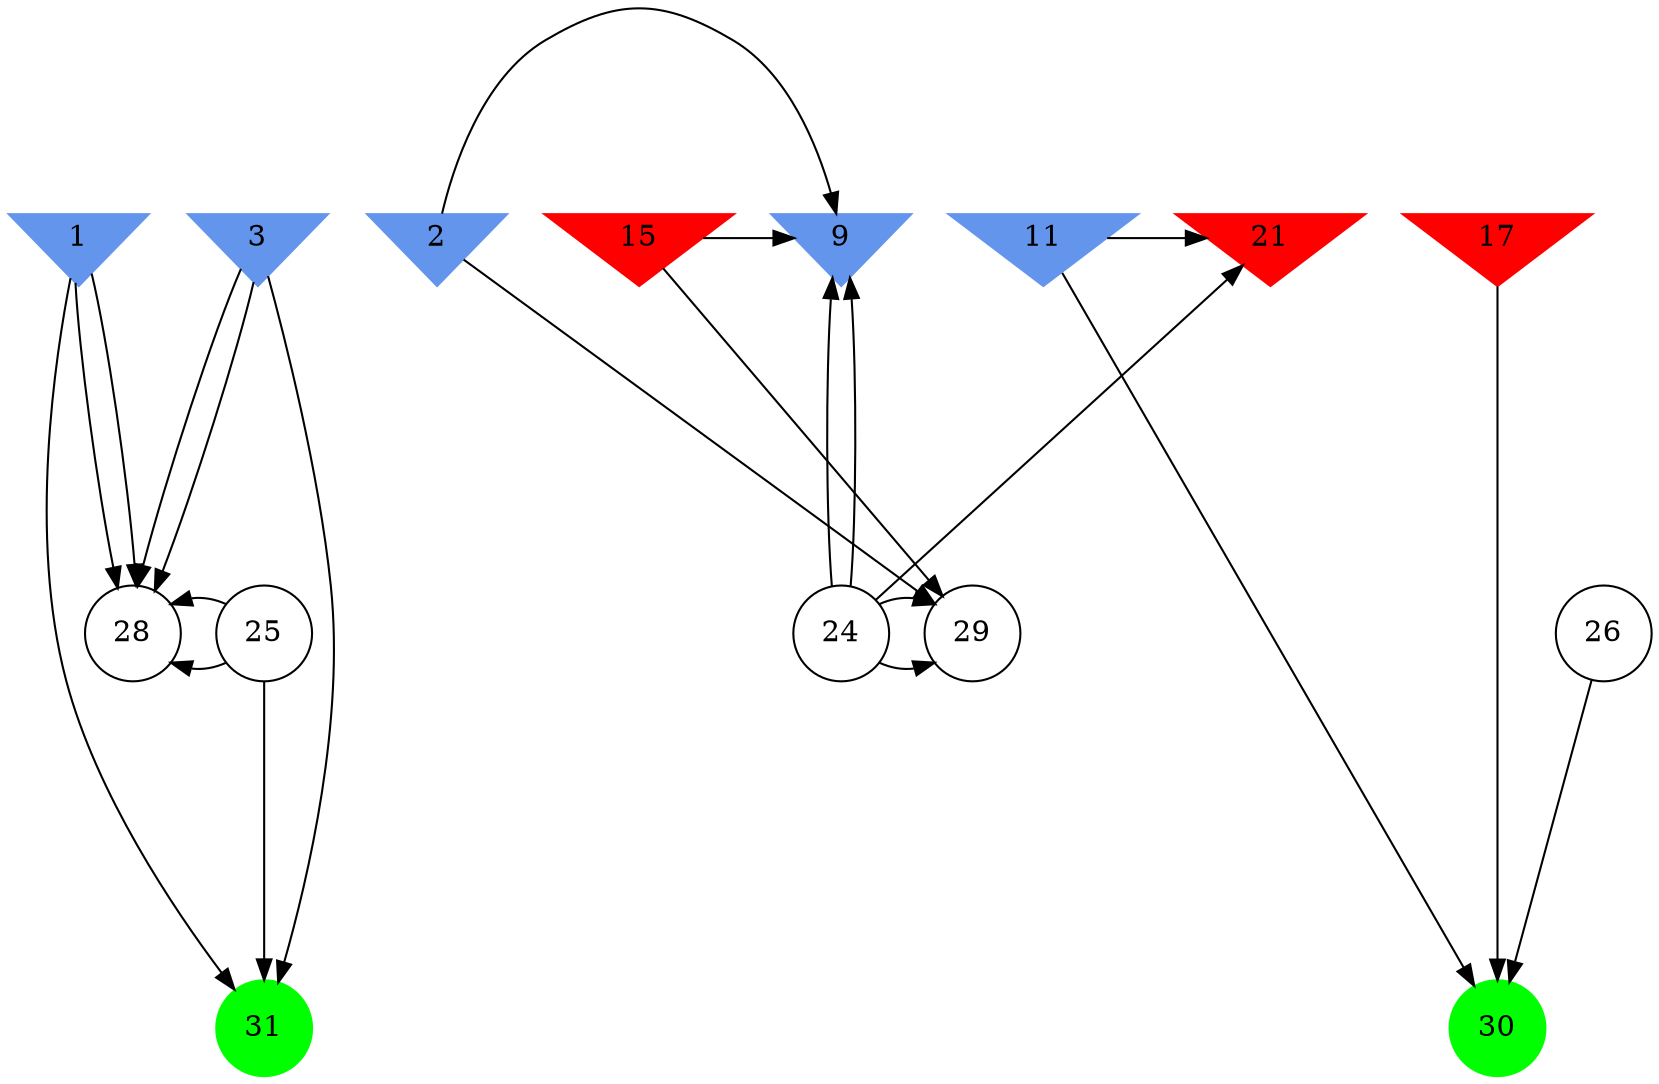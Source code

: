 digraph brain {
	ranksep=2.0;
	1 [shape=invtriangle,style=filled,color=cornflowerblue];
	2 [shape=invtriangle,style=filled,color=cornflowerblue];
	3 [shape=invtriangle,style=filled,color=cornflowerblue];
	9 [shape=invtriangle,style=filled,color=cornflowerblue];
	11 [shape=invtriangle,style=filled,color=cornflowerblue];
	15 [shape=invtriangle,style=filled,color=red];
	17 [shape=invtriangle,style=filled,color=red];
	21 [shape=invtriangle,style=filled,color=red];
	24 [shape=circle,color=black];
	25 [shape=circle,color=black];
	26 [shape=circle,color=black];
	28 [shape=circle,color=black];
	29 [shape=circle,color=black];
	30 [shape=circle,style=filled,color=green];
	31 [shape=circle,style=filled,color=green];
	11	->	21;
	24	->	21;
	11	->	30;
	26	->	30;
	17	->	30;
	3	->	28;
	3	->	28;
	3	->	31;
	1	->	28;
	1	->	28;
	1	->	31;
	25	->	28;
	25	->	28;
	25	->	31;
	24	->	9;
	24	->	29;
	24	->	9;
	24	->	29;
	15	->	9;
	15	->	29;
	2	->	9;
	2	->	29;
	{ rank=same; 1; 2; 3; 9; 11; 15; 17; 21; }
	{ rank=same; 24; 25; 26; 28; 29; }
	{ rank=same; 30; 31; }
}

